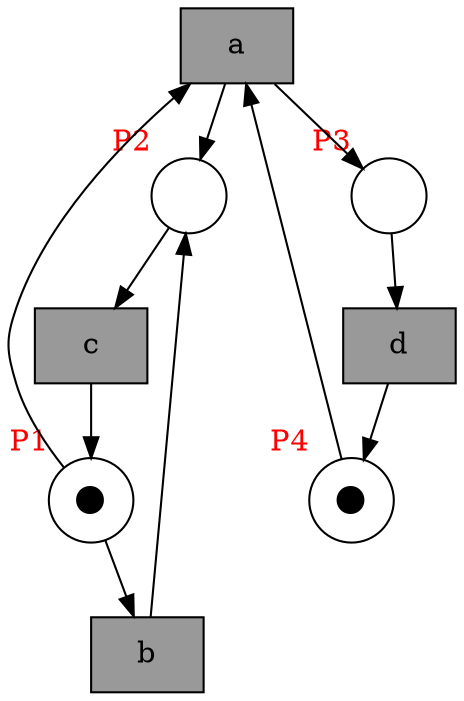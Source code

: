 digraph test {
  t1 -> p2;
  t1 -> p3;
  t2 -> p2;
  t3 -> p1;
  t4 -> p4;
  p1 -> t1;
  p4 -> t1;
  p1 -> t2;
  p2 -> t3;
  p3 -> t4;
  p1 [label=⬤ xlabel= <<FONT COLOR="red">P1</FONT>> shape=circle ];
  p2 [label="" xlabel= <<FONT COLOR="red">P2</FONT>> shape=circle ];
  p3 [label="" xlabel= <<FONT COLOR="red">P3</FONT>> shape=circle ];
  p4 [label=⬤ xlabel= <<FONT COLOR="red">P4</FONT>> shape=circle ];
  t1 [fillcolor=gray60 label=a shape=box style=filled];
  t2 [fillcolor=gray60 label=b shape=box style=filled];
  t3 [fillcolor=gray60 label=c shape=box style=filled];
  t4 [fillcolor=gray60 label=d shape=box style=filled];
}